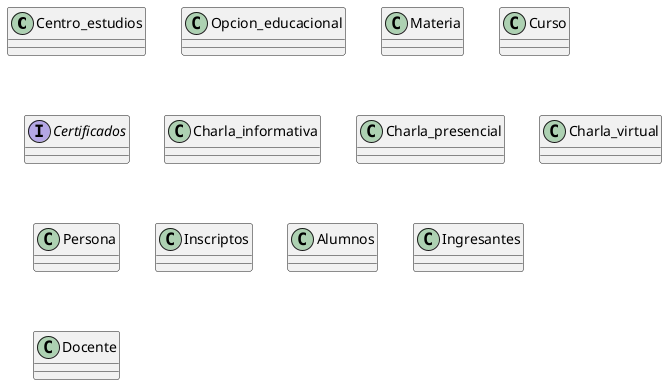 @startuml
'https://plantuml.com/class-diagram
class Centro_estudios{

}
class Opcion_educacional{
}
class Materia{
}
class Curso{
}
interface Certificados{
}
class Charla_informativa{
}
class Charla_presencial{
}
class Charla_virtual{
}


class Persona{
}
class Inscriptos{
}
class Alumnos{
}
class Ingresantes{
}
class Docente{
}
@enduml